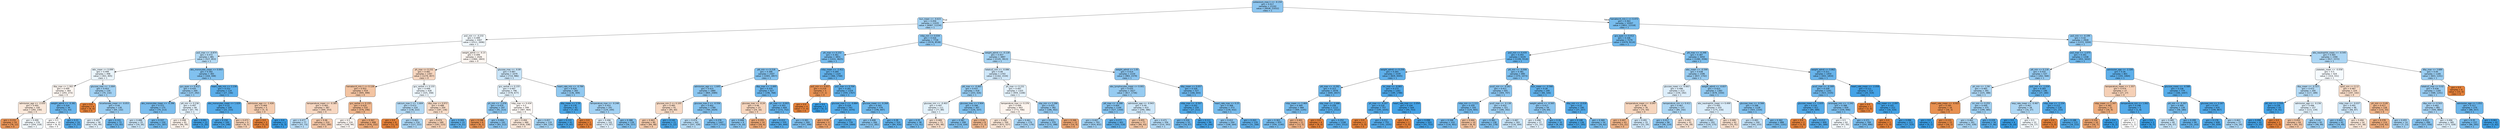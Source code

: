digraph Tree {
node [shape=box, style="filled, rounded", color="black", fontname="helvetica"] ;
edge [fontname="helvetica"] ;
0 [label="potassium_max.1 <= -0.154\ngini = 0.417\nsamples = 21242\nvalue = [9938, 23552]\nclass = 1", fillcolor="#8dc6f0"] ;
1 [label="bun_mean <= -0.615\ngini = 0.456\nsamples = 11035\nvalue = [6087, 11234]\nclass = 1", fillcolor="#a4d2f3"] ;
0 -> 1 [labeldistance=2.5, labelangle=45, headlabel="True"] ;
2 [label="po2_min <= -0.232\ngini = 0.499\nsamples = 3307\nvalue = [2511, 2696]\nclass = 1", fillcolor="#f1f8fd"] ;
1 -> 2 ;
3 [label="po2_max <= -0.874\ngini = 0.472\nsamples = 881\nvalue = [527, 853]\nclass = 1", fillcolor="#b3daf5"] ;
2 -> 3 ;
4 [label="wbc_mean <= 0.099\ngini = 0.499\nsamples = 498\nvalue = [363, 405]\nclass = 1", fillcolor="#eaf5fc"] ;
3 -> 4 ;
5 [label="dbp_max <= 1.302\ngini = 0.499\nsamples = 364\nvalue = [293, 273]\nclass = 0", fillcolor="#fdf6f1"] ;
4 -> 5 ;
6 [label="admission_age <= -2.035\ngini = 0.495\nsamples = 330\nvalue = [282, 230]\nclass = 0", fillcolor="#fae8da"] ;
5 -> 6 ;
7 [label="gini = 0.231\nsamples = 54\nvalue = [78, 12]\nclass = 0", fillcolor="#e99457"] ;
6 -> 7 ;
8 [label="gini = 0.499\nsamples = 276\nvalue = [204, 218]\nclass = 1", fillcolor="#f2f9fd"] ;
6 -> 8 ;
9 [label="weight_admit <= -0.381\ngini = 0.324\nsamples = 34\nvalue = [11, 43]\nclass = 1", fillcolor="#6cb6ec"] ;
5 -> 9 ;
10 [label="gini = 0.5\nsamples = 10\nvalue = [6, 6]\nclass = 0", fillcolor="#ffffff"] ;
9 -> 10 ;
11 [label="gini = 0.21\nsamples = 24\nvalue = [5, 37]\nclass = 1", fillcolor="#54aae9"] ;
9 -> 11 ;
12 [label="glucose_max <= -1.004\ngini = 0.453\nsamples = 134\nvalue = [70, 132]\nclass = 1", fillcolor="#a2d1f3"] ;
4 -> 12 ;
13 [label="gini = 0.0\nsamples = 4\nvalue = [6, 0]\nclass = 0", fillcolor="#e58139"] ;
12 -> 13 ;
14 [label="bicarbonate_mean <= -0.053\ngini = 0.44\nsamples = 130\nvalue = [64, 132]\nclass = 1", fillcolor="#99cdf2"] ;
12 -> 14 ;
15 [label="gini = 0.497\nsamples = 58\nvalue = [42, 49]\nclass = 1", fillcolor="#e3f1fb"] ;
14 -> 15 ;
16 [label="gini = 0.331\nsamples = 72\nvalue = [22, 83]\nclass = 1", fillcolor="#6db7ec"] ;
14 -> 16 ;
17 [label="abs_monocytes_mean <= 0.003\ngini = 0.392\nsamples = 383\nvalue = [164, 448]\nclass = 1", fillcolor="#81c1ef"] ;
3 -> 17 ;
18 [label="gcs_eyes <= 0.412\ngini = 0.435\nsamples = 269\nvalue = [137, 292]\nclass = 1", fillcolor="#96cbf1"] ;
17 -> 18 ;
19 [label="abs_monocytes_mean <= -0.396\ngini = 0.372\nsamples = 175\nvalue = [70, 213]\nclass = 1", fillcolor="#7abdee"] ;
18 -> 19 ;
20 [label="gini = 0.488\nsamples = 25\nvalue = [19, 26]\nclass = 1", fillcolor="#cae5f8"] ;
19 -> 20 ;
21 [label="gini = 0.337\nsamples = 150\nvalue = [51, 187]\nclass = 1", fillcolor="#6fb8ec"] ;
19 -> 21 ;
22 [label="ptt_min <= 0.236\ngini = 0.497\nsamples = 94\nvalue = [67, 79]\nclass = 1", fillcolor="#e1f0fb"] ;
18 -> 22 ;
23 [label="gini = 0.498\nsamples = 81\nvalue = [66, 59]\nclass = 0", fillcolor="#fcf2ea"] ;
22 -> 23 ;
24 [label="gini = 0.091\nsamples = 13\nvalue = [1, 20]\nclass = 1", fillcolor="#43a2e6"] ;
22 -> 24 ;
25 [label="heart_rate_min <= 2.236\ngini = 0.252\nsamples = 114\nvalue = [27, 156]\nclass = 1", fillcolor="#5baeea"] ;
17 -> 25 ;
26 [label="abs_monocytes_mean <= 1.029\ngini = 0.22\nsamples = 109\nvalue = [22, 153]\nclass = 1", fillcolor="#55abe9"] ;
25 -> 26 ;
27 [label="gini = 0.158\nsamples = 100\nvalue = [14, 148]\nclass = 1", fillcolor="#4ca6e7"] ;
26 -> 27 ;
28 [label="gini = 0.473\nsamples = 9\nvalue = [8, 5]\nclass = 0", fillcolor="#f5d0b5"] ;
26 -> 28 ;
29 [label="admission_age <= -1.426\ngini = 0.469\nsamples = 5\nvalue = [5, 3]\nclass = 0", fillcolor="#f5cdb0"] ;
25 -> 29 ;
30 [label="gini = 0.0\nsamples = 3\nvalue = [5, 0]\nclass = 0", fillcolor="#e58139"] ;
29 -> 30 ;
31 [label="gini = 0.0\nsamples = 2\nvalue = [0, 3]\nclass = 1", fillcolor="#399de5"] ;
29 -> 31 ;
32 [label="weight_admit <= -0.15\ngini = 0.499\nsamples = 2426\nvalue = [1984, 1843]\nclass = 0", fillcolor="#fdf6f1"] ;
2 -> 32 ;
33 [label="ph_max <= 0.152\ngini = 0.481\nsamples = 1347\nvalue = [1270, 857]\nclass = 0", fillcolor="#f7d6bf"] ;
32 -> 33 ;
34 [label="hematocrit_min.1 <= 0.128\ngini = 0.452\nsamples = 919\nvalue = [945, 499]\nclass = 0", fillcolor="#f3c4a2"] ;
33 -> 34 ;
35 [label="temperature_mean <= -0.385\ngini = 0.483\nsamples = 387\nvalue = [369, 253]\nclass = 0", fillcolor="#f7d7c1"] ;
34 -> 35 ;
36 [label="gini = 0.477\nsamples = 77\nvalue = [47, 73]\nclass = 1", fillcolor="#b8dcf6"] ;
35 -> 36 ;
37 [label="gini = 0.46\nsamples = 310\nvalue = [322, 180]\nclass = 0", fillcolor="#f4c7a8"] ;
35 -> 37 ;
38 [label="gcs_verbal <= 0.155\ngini = 0.419\nsamples = 532\nvalue = [576, 246]\nclass = 0", fillcolor="#f0b78e"] ;
34 -> 38 ;
39 [label="gini = 0.5\nsamples = 124\nvalue = [100, 94]\nclass = 0", fillcolor="#fdf7f3"] ;
38 -> 39 ;
40 [label="gini = 0.367\nsamples = 408\nvalue = [476, 152]\nclass = 0", fillcolor="#eda978"] ;
38 -> 40 ;
41 [label="gcs_verbal <= 0.155\ngini = 0.499\nsamples = 428\nvalue = [325, 358]\nclass = 1", fillcolor="#edf6fd"] ;
33 -> 41 ;
42 [label="calcium_max.1 <= -1.604\ngini = 0.473\nsamples = 224\nvalue = [138, 222]\nclass = 1", fillcolor="#b4daf5"] ;
41 -> 42 ;
43 [label="gini = 0.0\nsamples = 8\nvalue = [11, 0]\nclass = 0", fillcolor="#e58139"] ;
42 -> 43 ;
44 [label="gini = 0.463\nsamples = 216\nvalue = [127, 222]\nclass = 1", fillcolor="#aad5f4"] ;
42 -> 44 ;
45 [label="dbp_max <= 0.972\ngini = 0.488\nsamples = 204\nvalue = [187, 136]\nclass = 0", fillcolor="#f8ddc9"] ;
41 -> 45 ;
46 [label="gini = 0.474\nsamples = 189\nvalue = [183, 115]\nclass = 0", fillcolor="#f5d0b5"] ;
45 -> 46 ;
47 [label="gini = 0.269\nsamples = 15\nvalue = [4, 21]\nclass = 1", fillcolor="#5fb0ea"] ;
45 -> 47 ;
48 [label="glucose_max <= -0.09\ngini = 0.487\nsamples = 1079\nvalue = [714, 986]\nclass = 1", fillcolor="#c8e4f8"] ;
32 -> 48 ;
49 [label="gcs_verbal <= 0.155\ngini = 0.497\nsamples = 796\nvalue = [578, 677]\nclass = 1", fillcolor="#e2f1fb"] ;
48 -> 49 ;
50 [label="ph_min <= -1.076\ngini = 0.419\nsamples = 197\nvalue = [91, 213]\nclass = 1", fillcolor="#8ec7f0"] ;
49 -> 50 ;
51 [label="gini = 0.198\nsamples = 6\nvalue = [8, 1]\nclass = 0", fillcolor="#e89152"] ;
50 -> 51 ;
52 [label="gini = 0.404\nsamples = 191\nvalue = [83, 212]\nclass = 1", fillcolor="#87c3ef"] ;
50 -> 52 ;
53 [label="mbp_max <= 0.434\ngini = 0.5\nsamples = 599\nvalue = [487, 464]\nclass = 0", fillcolor="#fef9f6"] ;
49 -> 53 ;
54 [label="gini = 0.494\nsamples = 480\nvalue = [418, 338]\nclass = 0", fillcolor="#fae7d9"] ;
53 -> 54 ;
55 [label="gini = 0.457\nsamples = 119\nvalue = [69, 126]\nclass = 1", fillcolor="#a5d3f3"] ;
53 -> 55 ;
56 [label="heart_rate_min <= -0.784\ngini = 0.424\nsamples = 283\nvalue = [136, 309]\nclass = 1", fillcolor="#90c8f0"] ;
48 -> 56 ;
57 [label="dbp_mean <= 2.59\ngini = 0.176\nsamples = 42\nvalue = [7, 65]\nclass = 1", fillcolor="#4ea8e8"] ;
56 -> 57 ;
58 [label="gini = 0.133\nsamples = 41\nvalue = [5, 65]\nclass = 1", fillcolor="#48a5e7"] ;
57 -> 58 ;
59 [label="gini = 0.0\nsamples = 1\nvalue = [2, 0]\nclass = 0", fillcolor="#e58139"] ;
57 -> 59 ;
60 [label="temperature_max <= -0.248\ngini = 0.452\nsamples = 241\nvalue = [129, 244]\nclass = 1", fillcolor="#a2d1f3"] ;
56 -> 60 ;
61 [label="gini = 0.496\nsamples = 102\nvalue = [73, 87]\nclass = 1", fillcolor="#dfeffb"] ;
60 -> 61 ;
62 [label="gini = 0.388\nsamples = 139\nvalue = [56, 157]\nclass = 1", fillcolor="#80c0ee"] ;
60 -> 62 ;
63 [label="mbp_min <= 0.034\ngini = 0.416\nsamples = 7728\nvalue = [3576, 8538]\nclass = 1", fillcolor="#8cc6f0"] ;
1 -> 63 ;
64 [label="ph_max <= 0.152\ngini = 0.361\nsamples = 3831\nvalue = [1431, 4625]\nclass = 1", fillcolor="#76bbed"] ;
63 -> 64 ;
65 [label="ptt_min <= 0.218\ngini = 0.396\nsamples = 2507\nvalue = [1065, 2857]\nclass = 1", fillcolor="#83c2ef"] ;
64 -> 65 ;
66 [label="admission_age <= -1.645\ngini = 0.415\nsamples = 1880\nvalue = [869, 2089]\nclass = 1", fillcolor="#8bc6f0"] ;
65 -> 66 ;
67 [label="glucose_min.2 <= 0.105\ngini = 0.485\nsamples = 91\nvalue = [85, 60]\nclass = 0", fillcolor="#f7dac5"] ;
66 -> 67 ;
68 [label="gini = 0.463\nsamples = 80\nvalue = [84, 48]\nclass = 0", fillcolor="#f4c9aa"] ;
67 -> 68 ;
69 [label="gini = 0.142\nsamples = 11\nvalue = [1, 12]\nclass = 1", fillcolor="#49a5e7"] ;
67 -> 69 ;
70 [label="glucose_max.2 <= -0.556\ngini = 0.402\nsamples = 1789\nvalue = [784, 2029]\nclass = 1", fillcolor="#86c3ef"] ;
66 -> 70 ;
71 [label="gini = 0.474\nsamples = 342\nvalue = [207, 328]\nclass = 1", fillcolor="#b6dbf5"] ;
70 -> 71 ;
72 [label="gini = 0.378\nsamples = 1447\nvalue = [577, 1701]\nclass = 1", fillcolor="#7cbeee"] ;
70 -> 72 ;
73 [label="dbp_max <= -1.695\ngini = 0.324\nsamples = 627\nvalue = [196, 768]\nclass = 1", fillcolor="#6cb6ec"] ;
65 -> 73 ;
74 [label="glucose_max <= -0.24\ngini = 0.48\nsamples = 23\nvalue = [24, 16]\nclass = 0", fillcolor="#f6d5bd"] ;
73 -> 74 ;
75 [label="gini = 0.408\nsamples = 9\nvalue = [4, 10]\nclass = 1", fillcolor="#88c4ef"] ;
74 -> 75 ;
76 [label="gini = 0.355\nsamples = 14\nvalue = [20, 6]\nclass = 0", fillcolor="#eda774"] ;
74 -> 76 ;
77 [label="ph_max <= -0.003\ngini = 0.303\nsamples = 604\nvalue = [172, 752]\nclass = 1", fillcolor="#66b3eb"] ;
73 -> 77 ;
78 [label="gini = 0.223\nsamples = 335\nvalue = [65, 444]\nclass = 1", fillcolor="#56abe9"] ;
77 -> 78 ;
79 [label="gini = 0.383\nsamples = 269\nvalue = [107, 308]\nclass = 1", fillcolor="#7ebfee"] ;
77 -> 79 ;
80 [label="mbp_mean <= -2.411\ngini = 0.284\nsamples = 1324\nvalue = [366, 1768]\nclass = 1", fillcolor="#62b1ea"] ;
64 -> 80 ;
81 [label="po2_min <= 4.057\ngini = 0.219\nsamples = 5\nvalue = [7, 1]\nclass = 0", fillcolor="#e99355"] ;
80 -> 81 ;
82 [label="gini = 0.0\nsamples = 4\nvalue = [7, 0]\nclass = 0", fillcolor="#e58139"] ;
81 -> 82 ;
83 [label="gini = 0.0\nsamples = 1\nvalue = [0, 1]\nclass = 1", fillcolor="#399de5"] ;
81 -> 83 ;
84 [label="po2_max <= 0.704\ngini = 0.281\nsamples = 1319\nvalue = [359, 1767]\nclass = 1", fillcolor="#61b1ea"] ;
80 -> 84 ;
85 [label="glucose_max.2 <= -0.884\ngini = 0.229\nsamples = 743\nvalue = [163, 1070]\nclass = 1", fillcolor="#57ace9"] ;
84 -> 85 ;
86 [label="gini = 0.32\nsamples = 4\nvalue = [4, 1]\nclass = 0", fillcolor="#eca06a"] ;
85 -> 86 ;
87 [label="gini = 0.225\nsamples = 739\nvalue = [159, 1069]\nclass = 1", fillcolor="#56ace9"] ;
85 -> 87 ;
88 [label="glucose_mean <= -0.268\ngini = 0.343\nsamples = 576\nvalue = [196, 697]\nclass = 1", fillcolor="#71b9ec"] ;
84 -> 88 ;
89 [label="gini = 0.408\nsamples = 266\nvalue = [112, 281]\nclass = 1", fillcolor="#88c4ef"] ;
88 -> 89 ;
90 [label="gini = 0.28\nsamples = 310\nvalue = [84, 416]\nclass = 1", fillcolor="#61b1ea"] ;
88 -> 90 ;
91 [label="weight_admit <= -0.128\ngini = 0.457\nsamples = 3897\nvalue = [2145, 3913]\nclass = 1", fillcolor="#a6d3f3"] ;
63 -> 91 ;
92 [label="totalco2_min <= -0.086\ngini = 0.49\nsamples = 1743\nvalue = [1162, 1534]\nclass = 1", fillcolor="#cfe7f9"] ;
91 -> 92 ;
93 [label="ptt_max <= -0.465\ngini = 0.437\nsamples = 418\nvalue = [203, 426]\nclass = 1", fillcolor="#97ccf1"] ;
92 -> 93 ;
94 [label="glucose_min <= -0.403\ngini = 0.497\nsamples = 111\nvalue = [77, 89]\nclass = 1", fillcolor="#e4f2fb"] ;
93 -> 94 ;
95 [label="gini = 0.35\nsamples = 38\nvalue = [12, 41]\nclass = 1", fillcolor="#73baed"] ;
94 -> 95 ;
96 [label="gini = 0.489\nsamples = 73\nvalue = [65, 48]\nclass = 0", fillcolor="#f8decb"] ;
94 -> 96 ;
97 [label="glucose_max <= 2.904\ngini = 0.396\nsamples = 307\nvalue = [126, 337]\nclass = 1", fillcolor="#83c2ef"] ;
93 -> 97 ;
98 [label="gini = 0.387\nsamples = 299\nvalue = [119, 334]\nclass = 1", fillcolor="#80c0ee"] ;
97 -> 98 ;
99 [label="gini = 0.42\nsamples = 8\nvalue = [7, 3]\nclass = 0", fillcolor="#f0b78e"] ;
97 -> 99 ;
100 [label="ph_max <= 0.152\ngini = 0.497\nsamples = 1325\nvalue = [959, 1108]\nclass = 1", fillcolor="#e4f2fc"] ;
92 -> 100 ;
101 [label="temperature_max <= 0.376\ngini = 0.499\nsamples = 943\nvalue = [773, 706]\nclass = 0", fillcolor="#fdf4ee"] ;
100 -> 101 ;
102 [label="gini = 0.493\nsamples = 769\nvalue = [672, 527]\nclass = 0", fillcolor="#f9e4d4"] ;
101 -> 102 ;
103 [label="gini = 0.461\nsamples = 174\nvalue = [101, 179]\nclass = 1", fillcolor="#a9d4f4"] ;
101 -> 103 ;
104 [label="sbp_min <= 2.286\ngini = 0.433\nsamples = 382\nvalue = [186, 402]\nclass = 1", fillcolor="#95caf1"] ;
100 -> 104 ;
105 [label="gini = 0.421\nsamples = 370\nvalue = [172, 398]\nclass = 1", fillcolor="#8fc7f0"] ;
104 -> 105 ;
106 [label="gini = 0.346\nsamples = 12\nvalue = [14, 4]\nclass = 0", fillcolor="#eca572"] ;
104 -> 106 ;
107 [label="weight_admit <= 1.05\ngini = 0.414\nsamples = 2154\nvalue = [983, 2379]\nclass = 1", fillcolor="#8bc5f0"] ;
91 -> 107 ;
108 [label="abs_lymphocytes_mean <= 0.001\ngini = 0.435\nsamples = 1627\nvalue = [817, 1736]\nclass = 1", fillcolor="#96cbf1"] ;
107 -> 108 ;
109 [label="ptt_max <= -0.288\ngini = 0.404\nsamples = 1194\nvalue = [527, 1350]\nclass = 1", fillcolor="#86c3ef"] ;
108 -> 109 ;
110 [label="gini = 0.447\nsamples = 793\nvalue = [424, 832]\nclass = 1", fillcolor="#9ecff2"] ;
109 -> 110 ;
111 [label="gini = 0.277\nsamples = 401\nvalue = [103, 518]\nclass = 1", fillcolor="#60b0ea"] ;
109 -> 111 ;
112 [label="admission_age <= -0.943\ngini = 0.49\nsamples = 433\nvalue = [290, 386]\nclass = 1", fillcolor="#cee7f9"] ;
108 -> 112 ;
113 [label="gini = 0.455\nsamples = 77\nvalue = [80, 43]\nclass = 0", fillcolor="#f3c5a3"] ;
112 -> 113 ;
114 [label="gini = 0.471\nsamples = 356\nvalue = [210, 343]\nclass = 1", fillcolor="#b2d9f5"] ;
112 -> 114 ;
115 [label="dbp_mean <= 0.057\ngini = 0.326\nsamples = 527\nvalue = [166, 643]\nclass = 1", fillcolor="#6cb6ec"] ;
107 -> 115 ;
116 [label="mbp_max <= -0.507\ngini = 0.201\nsamples = 154\nvalue = [27, 211]\nclass = 1", fillcolor="#52aae8"] ;
115 -> 116 ;
117 [label="gini = 0.334\nsamples = 55\nvalue = [18, 67]\nclass = 1", fillcolor="#6eb7ec"] ;
116 -> 117 ;
118 [label="gini = 0.111\nsamples = 99\nvalue = [9, 144]\nclass = 1", fillcolor="#45a3e7"] ;
116 -> 118 ;
119 [label="heart_rate_max <= 0.25\ngini = 0.368\nsamples = 373\nvalue = [139, 432]\nclass = 1", fillcolor="#79bded"] ;
115 -> 119 ;
120 [label="gini = 0.412\nsamples = 244\nvalue = [108, 264]\nclass = 1", fillcolor="#8ac5f0"] ;
119 -> 120 ;
121 [label="gini = 0.263\nsamples = 129\nvalue = [31, 168]\nclass = 1", fillcolor="#5eafea"] ;
119 -> 121 ;
122 [label="hematocrit_min.1 <= 0.472\ngini = 0.363\nsamples = 10207\nvalue = [3851, 12318]\nclass = 1", fillcolor="#77bced"] ;
0 -> 122 [labeldistance=2.5, labelangle=-45, headlabel="False"] ;
123 [label="gcs_eyes <= 0.412\ngini = 0.336\nsamples = 7279\nvalue = [2479, 9114]\nclass = 1", fillcolor="#6fb8ec"] ;
122 -> 123 ;
124 [label="po2_min <= 0.435\ngini = 0.293\nsamples = 4229\nvalue = [1199, 5518]\nclass = 1", fillcolor="#64b2eb"] ;
123 -> 124 ;
125 [label="weight_admit <= 0.256\ngini = 0.265\nsamples = 3339\nvalue = [829, 4445]\nclass = 1", fillcolor="#5eafea"] ;
124 -> 125 ;
126 [label="ptt_max <= -0.292\ngini = 0.313\nsamples = 2078\nvalue = [640, 2657]\nclass = 1", fillcolor="#69b5eb"] ;
125 -> 126 ;
127 [label="mbp_mean <= 2.469\ngini = 0.369\nsamples = 966\nvalue = [369, 1145]\nclass = 1", fillcolor="#79bded"] ;
126 -> 127 ;
128 [label="gini = 0.363\nsamples = 955\nvalue = [356, 1140]\nclass = 1", fillcolor="#77bced"] ;
127 -> 128 ;
129 [label="gini = 0.401\nsamples = 11\nvalue = [13, 5]\nclass = 0", fillcolor="#efb185"] ;
127 -> 129 ;
130 [label="sbp_max <= -2.686\ngini = 0.258\nsamples = 1112\nvalue = [271, 1512]\nclass = 1", fillcolor="#5cafea"] ;
126 -> 130 ;
131 [label="gini = 0.0\nsamples = 4\nvalue = [8, 0]\nclass = 0", fillcolor="#e58139"] ;
130 -> 131 ;
132 [label="gini = 0.252\nsamples = 1108\nvalue = [263, 1512]\nclass = 1", fillcolor="#5baeea"] ;
130 -> 132 ;
133 [label="inr_max <= -0.083\ngini = 0.173\nsamples = 1261\nvalue = [189, 1788]\nclass = 1", fillcolor="#4ea7e8"] ;
125 -> 133 ;
134 [label="ph_max <= -4.207\ngini = 0.216\nsamples = 757\nvalue = [145, 1035]\nclass = 1", fillcolor="#55abe9"] ;
133 -> 134 ;
135 [label="gini = 0.0\nsamples = 2\nvalue = [3, 0]\nclass = 0", fillcolor="#e58139"] ;
134 -> 135 ;
136 [label="gini = 0.212\nsamples = 755\nvalue = [142, 1035]\nclass = 1", fillcolor="#54aae9"] ;
134 -> 136 ;
137 [label="heart_rate_max <= -2.054\ngini = 0.104\nsamples = 504\nvalue = [44, 753]\nclass = 1", fillcolor="#45a3e7"] ;
133 -> 137 ;
138 [label="gini = 0.0\nsamples = 1\nvalue = [3, 0]\nclass = 0", fillcolor="#e58139"] ;
137 -> 138 ;
139 [label="gini = 0.098\nsamples = 503\nvalue = [41, 753]\nclass = 1", fillcolor="#44a2e6"] ;
137 -> 139 ;
140 [label="ptt_min <= -0.008\ngini = 0.381\nsamples = 890\nvalue = [370, 1073]\nclass = 1", fillcolor="#7dbfee"] ;
124 -> 140 ;
141 [label="pco2_min <= -0.261\ngini = 0.411\nsamples = 641\nvalue = [304, 747]\nclass = 1", fillcolor="#8ac5f0"] ;
140 -> 141 ;
142 [label="mbp_min <= 1.111\ngini = 0.359\nsamples = 320\nvalue = [124, 405]\nclass = 1", fillcolor="#76bbed"] ;
141 -> 142 ;
143 [label="gini = 0.348\nsamples = 310\nvalue = [116, 401]\nclass = 1", fillcolor="#72b9ed"] ;
142 -> 143 ;
144 [label="gini = 0.444\nsamples = 10\nvalue = [8, 4]\nclass = 0", fillcolor="#f2c09c"] ;
142 -> 144 ;
145 [label="pco2_max <= -0.138\ngini = 0.452\nsamples = 321\nvalue = [180, 342]\nclass = 1", fillcolor="#a1d1f3"] ;
141 -> 145 ;
146 [label="gini = 0.383\nsamples = 138\nvalue = [62, 178]\nclass = 1", fillcolor="#7ebfee"] ;
145 -> 146 ;
147 [label="gini = 0.487\nsamples = 183\nvalue = [118, 164]\nclass = 1", fillcolor="#c7e4f8"] ;
145 -> 147 ;
148 [label="bun_mean <= -0.566\ngini = 0.28\nsamples = 249\nvalue = [66, 326]\nclass = 1", fillcolor="#61b1ea"] ;
140 -> 148 ;
149 [label="weight_admit <= -0.565\ngini = 0.417\nsamples = 59\nvalue = [29, 69]\nclass = 1", fillcolor="#8cc6f0"] ;
148 -> 149 ;
150 [label="gini = 0.496\nsamples = 27\nvalue = [21, 25]\nclass = 1", fillcolor="#dfeffb"] ;
149 -> 150 ;
151 [label="gini = 0.26\nsamples = 32\nvalue = [8, 44]\nclass = 1", fillcolor="#5dafea"] ;
149 -> 151 ;
152 [label="dbp_min <= -0.018\ngini = 0.22\nsamples = 190\nvalue = [37, 257]\nclass = 1", fillcolor="#56abe9"] ;
148 -> 152 ;
153 [label="gini = 0.148\nsamples = 136\nvalue = [17, 195]\nclass = 1", fillcolor="#4aa6e7"] ;
152 -> 153 ;
154 [label="gini = 0.369\nsamples = 54\nvalue = [20, 62]\nclass = 1", fillcolor="#79bded"] ;
152 -> 154 ;
155 [label="ptt_max <= -0.348\ngini = 0.387\nsamples = 3050\nvalue = [1280, 3596]\nclass = 1", fillcolor="#7fc0ee"] ;
123 -> 155 ;
156 [label="wbc_mean <= -0.599\ngini = 0.438\nsamples = 1596\nvalue = [837, 1742]\nclass = 1", fillcolor="#98ccf1"] ;
155 -> 156 ;
157 [label="glucose_mean <= -0.663\ngini = 0.496\nsamples = 213\nvalue = [159, 192]\nclass = 1", fillcolor="#ddeefb"] ;
156 -> 157 ;
158 [label="temperature_mean <= -0.047\ngini = 0.48\nsamples = 76\nvalue = [75, 50]\nclass = 0", fillcolor="#f6d5bd"] ;
157 -> 158 ;
159 [label="gini = 0.407\nsamples = 43\nvalue = [53, 21]\nclass = 0", fillcolor="#efb387"] ;
158 -> 159 ;
160 [label="gini = 0.491\nsamples = 33\nvalue = [22, 29]\nclass = 1", fillcolor="#cfe7f9"] ;
158 -> 160 ;
161 [label="temperature_min <= 0.411\ngini = 0.467\nsamples = 137\nvalue = [84, 142]\nclass = 1", fillcolor="#aed7f4"] ;
157 -> 161 ;
162 [label="gini = 0.417\nsamples = 96\nvalue = [48, 114]\nclass = 1", fillcolor="#8cc6f0"] ;
161 -> 162 ;
163 [label="gini = 0.492\nsamples = 41\nvalue = [36, 28]\nclass = 0", fillcolor="#f9e3d3"] ;
161 -> 163 ;
164 [label="weight_admit <= -0.837\ngini = 0.423\nsamples = 1383\nvalue = [678, 1550]\nclass = 1", fillcolor="#90c8f0"] ;
156 -> 164 ;
165 [label="abs_neutrophils_mean <= 0.499\ngini = 0.495\nsamples = 255\nvalue = [175, 216]\nclass = 1", fillcolor="#d9ecfa"] ;
164 -> 165 ;
166 [label="gini = 0.483\nsamples = 193\nvalue = [120, 175]\nclass = 1", fillcolor="#c1e0f7"] ;
165 -> 166 ;
167 [label="gini = 0.489\nsamples = 62\nvalue = [55, 41]\nclass = 0", fillcolor="#f8dfcd"] ;
165 -> 167 ;
168 [label="glucose_max <= -0.566\ngini = 0.398\nsamples = 1128\nvalue = [503, 1334]\nclass = 1", fillcolor="#84c2ef"] ;
164 -> 168 ;
169 [label="gini = 0.483\nsamples = 240\nvalue = [160, 233]\nclass = 1", fillcolor="#c1e0f7"] ;
168 -> 169 ;
170 [label="gini = 0.362\nsamples = 888\nvalue = [343, 1101]\nclass = 1", fillcolor="#77bced"] ;
168 -> 170 ;
171 [label="weight_admit <= 0.862\ngini = 0.311\nsamples = 1454\nvalue = [443, 1854]\nclass = 1", fillcolor="#68b4eb"] ;
155 -> 171 ;
172 [label="pco2_max <= -0.309\ngini = 0.339\nsamples = 1241\nvalue = [423, 1535]\nclass = 1", fillcolor="#70b8ec"] ;
171 -> 172 ;
173 [label="glucose_mean <= -1.635\ngini = 0.218\nsamples = 411\nvalue = [84, 589]\nclass = 1", fillcolor="#55abe9"] ;
172 -> 173 ;
174 [label="gini = 0.0\nsamples = 2\nvalue = [3, 0]\nclass = 0", fillcolor="#e58139"] ;
173 -> 174 ;
175 [label="gini = 0.213\nsamples = 409\nvalue = [81, 589]\nclass = 1", fillcolor="#54aae9"] ;
173 -> 175 ;
176 [label="aniongap_min <= -1.242\ngini = 0.388\nsamples = 830\nvalue = [339, 946]\nclass = 1", fillcolor="#80c0ee"] ;
172 -> 176 ;
177 [label="gini = 0.5\nsamples = 62\nvalue = [47, 50]\nclass = 1", fillcolor="#f3f9fd"] ;
176 -> 177 ;
178 [label="gini = 0.371\nsamples = 768\nvalue = [292, 896]\nclass = 1", fillcolor="#7abded"] ;
176 -> 178 ;
179 [label="heart_rate_mean <= -2.058\ngini = 0.111\nsamples = 213\nvalue = [20, 319]\nclass = 1", fillcolor="#45a3e7"] ;
171 -> 179 ;
180 [label="gini = 0.0\nsamples = 1\nvalue = [2, 0]\nclass = 0", fillcolor="#e58139"] ;
179 -> 180 ;
181 [label="sbp_mean <= -2.097\ngini = 0.101\nsamples = 212\nvalue = [18, 319]\nclass = 1", fillcolor="#44a3e6"] ;
179 -> 181 ;
182 [label="gini = 0.0\nsamples = 1\nvalue = [1, 0]\nclass = 0", fillcolor="#e58139"] ;
181 -> 182 ;
183 [label="gini = 0.096\nsamples = 211\nvalue = [17, 319]\nclass = 1", fillcolor="#44a2e6"] ;
181 -> 183 ;
184 [label="po2_min <= -0.199\ngini = 0.42\nsamples = 2928\nvalue = [1372, 3204]\nclass = 1", fillcolor="#8ec7f0"] ;
122 -> 184 ;
185 [label="po2_max <= -1.075\ngini = 0.341\nsamples = 1338\nvalue = [455, 1632]\nclass = 1", fillcolor="#70b8ec"] ;
184 -> 185 ;
186 [label="ptt_min <= 0.118\ngini = 0.432\nsamples = 537\nvalue = [262, 568]\nclass = 1", fillcolor="#94caf1"] ;
185 -> 186 ;
187 [label="ph_min <= -1.94\ngini = 0.465\nsamples = 391\nvalue = [225, 388]\nclass = 1", fillcolor="#acd6f4"] ;
186 -> 187 ;
188 [label="heart_rate_mean <= -0.922\ngini = 0.185\nsamples = 16\nvalue = [26, 3]\nclass = 0", fillcolor="#e89050"] ;
187 -> 188 ;
189 [label="gini = 0.0\nsamples = 1\nvalue = [0, 1]\nclass = 1", fillcolor="#399de5"] ;
188 -> 189 ;
190 [label="gini = 0.133\nsamples = 15\nvalue = [26, 2]\nclass = 0", fillcolor="#e78b48"] ;
188 -> 190 ;
191 [label="inr_min <= 0.255\ngini = 0.449\nsamples = 375\nvalue = [199, 385]\nclass = 1", fillcolor="#9fd0f2"] ;
187 -> 191 ;
192 [label="gini = 0.462\nsamples = 341\nvalue = [192, 339]\nclass = 1", fillcolor="#a9d5f4"] ;
191 -> 192 ;
193 [label="gini = 0.229\nsamples = 34\nvalue = [7, 46]\nclass = 1", fillcolor="#57ace9"] ;
191 -> 193 ;
194 [label="po2_min <= -1.034\ngini = 0.283\nsamples = 146\nvalue = [37, 180]\nclass = 1", fillcolor="#62b1ea"] ;
186 -> 194 ;
195 [label="resp_rate_mean <= -0.467\ngini = 0.467\nsamples = 28\nvalue = [16, 27]\nclass = 1", fillcolor="#aed7f4"] ;
194 -> 195 ;
196 [label="gini = 0.0\nsamples = 6\nvalue = [0, 10]\nclass = 1", fillcolor="#399de5"] ;
195 -> 196 ;
197 [label="gini = 0.5\nsamples = 22\nvalue = [16, 17]\nclass = 1", fillcolor="#f3f9fd"] ;
195 -> 197 ;
198 [label="mbp_max <= -1.154\ngini = 0.212\nsamples = 118\nvalue = [21, 153]\nclass = 1", fillcolor="#54aae9"] ;
194 -> 198 ;
199 [label="gini = 0.0\nsamples = 3\nvalue = [3, 0]\nclass = 0", fillcolor="#e58139"] ;
198 -> 199 ;
200 [label="gini = 0.188\nsamples = 115\nvalue = [18, 153]\nclass = 1", fillcolor="#50a9e8"] ;
198 -> 200 ;
201 [label="admission_age <= -2.326\ngini = 0.26\nsamples = 801\nvalue = [193, 1064]\nclass = 1", fillcolor="#5dafea"] ;
185 -> 201 ;
202 [label="temperature_mean <= 1.357\ngini = 0.474\nsamples = 27\nvalue = [27, 17]\nclass = 0", fillcolor="#f5d0b6"] ;
201 -> 202 ;
203 [label="mbp_mean <= 1.347\ngini = 0.382\nsamples = 22\nvalue = [26, 9]\nclass = 0", fillcolor="#eead7e"] ;
202 -> 203 ;
204 [label="gini = 0.334\nsamples = 20\nvalue = [26, 7]\nclass = 0", fillcolor="#eca36e"] ;
203 -> 204 ;
205 [label="gini = 0.0\nsamples = 2\nvalue = [0, 2]\nclass = 1", fillcolor="#399de5"] ;
203 -> 205 ;
206 [label="temperature_min <= 1.062\ngini = 0.198\nsamples = 5\nvalue = [1, 8]\nclass = 1", fillcolor="#52a9e8"] ;
202 -> 206 ;
207 [label="gini = 0.5\nsamples = 2\nvalue = [1, 1]\nclass = 0", fillcolor="#ffffff"] ;
206 -> 207 ;
208 [label="gini = 0.0\nsamples = 3\nvalue = [0, 7]\nclass = 1", fillcolor="#399de5"] ;
206 -> 208 ;
209 [label="glucose_mean <= -0.588\ngini = 0.236\nsamples = 774\nvalue = [166, 1047]\nclass = 1", fillcolor="#58ade9"] ;
201 -> 209 ;
210 [label="ptt_min <= -0.307\ngini = 0.369\nsamples = 139\nvalue = [58, 180]\nclass = 1", fillcolor="#79bded"] ;
209 -> 210 ;
211 [label="gini = 0.485\nsamples = 40\nvalue = [26, 37]\nclass = 1", fillcolor="#c4e2f7"] ;
210 -> 211 ;
212 [label="gini = 0.299\nsamples = 99\nvalue = [32, 143]\nclass = 1", fillcolor="#65b3eb"] ;
210 -> 212 ;
213 [label="glucose_min <= 3.167\ngini = 0.197\nsamples = 635\nvalue = [108, 867]\nclass = 1", fillcolor="#52a9e8"] ;
209 -> 213 ;
214 [label="gini = 0.178\nsamples = 608\nvalue = [92, 839]\nclass = 1", fillcolor="#4fa8e8"] ;
213 -> 214 ;
215 [label="gini = 0.463\nsamples = 27\nvalue = [16, 28]\nclass = 1", fillcolor="#aad5f4"] ;
213 -> 215 ;
216 [label="abs_neutrophils_mean <= -0.545\ngini = 0.465\nsamples = 1590\nvalue = [917, 1572]\nclass = 1", fillcolor="#acd6f4"] ;
184 -> 216 ;
217 [label="platelets_mean <= -0.058\ngini = 0.5\nsamples = 424\nvalue = [314, 331]\nclass = 1", fillcolor="#f5fafe"] ;
216 -> 217 ;
218 [label="dbp_mean <= -0.323\ngini = 0.472\nsamples = 200\nvalue = [117, 189]\nclass = 1", fillcolor="#b4daf5"] ;
217 -> 218 ;
219 [label="ptt_min <= 2.559\ngini = 0.126\nsamples = 43\nvalue = [4, 55]\nclass = 1", fillcolor="#47a4e7"] ;
218 -> 219 ;
220 [label="gini = 0.098\nsamples = 42\nvalue = [3, 55]\nclass = 1", fillcolor="#44a2e6"] ;
219 -> 220 ;
221 [label="gini = 0.0\nsamples = 1\nvalue = [1, 0]\nclass = 0", fillcolor="#e58139"] ;
219 -> 221 ;
222 [label="admission_age <= -0.236\ngini = 0.496\nsamples = 157\nvalue = [113, 134]\nclass = 1", fillcolor="#e0f0fb"] ;
218 -> 222 ;
223 [label="gini = 0.455\nsamples = 64\nvalue = [65, 35]\nclass = 0", fillcolor="#f3c5a4"] ;
222 -> 223 ;
224 [label="gini = 0.44\nsamples = 93\nvalue = [48, 99]\nclass = 1", fillcolor="#99cdf2"] ;
222 -> 224 ;
225 [label="spo2_min <= 0.12\ngini = 0.487\nsamples = 224\nvalue = [197, 142]\nclass = 0", fillcolor="#f8dcc8"] ;
217 -> 225 ;
226 [label="mbp_max <= -0.037\ngini = 0.491\nsamples = 96\nvalue = [66, 87]\nclass = 1", fillcolor="#cfe7f9"] ;
225 -> 226 ;
227 [label="gini = 0.403\nsamples = 42\nvalue = [19, 49]\nclass = 1", fillcolor="#86c3ef"] ;
226 -> 227 ;
228 [label="gini = 0.494\nsamples = 54\nvalue = [47, 38]\nclass = 0", fillcolor="#fae7d9"] ;
226 -> 228 ;
229 [label="ph_min <= 0.49\ngini = 0.417\nsamples = 128\nvalue = [131, 55]\nclass = 0", fillcolor="#f0b68c"] ;
225 -> 229 ;
230 [label="gini = 0.378\nsamples = 114\nvalue = [124, 42]\nclass = 0", fillcolor="#eeac7c"] ;
229 -> 230 ;
231 [label="gini = 0.455\nsamples = 14\nvalue = [7, 13]\nclass = 1", fillcolor="#a4d2f3"] ;
229 -> 231 ;
232 [label="dbp_max <= 3.689\ngini = 0.44\nsamples = 1166\nvalue = [603, 1241]\nclass = 1", fillcolor="#99cdf2"] ;
216 -> 232 ;
233 [label="totalco2_max <= 0.02\ngini = 0.436\nsamples = 1160\nvalue = [588, 1241]\nclass = 1", fillcolor="#97cbf1"] ;
232 -> 233 ;
234 [label="dbp_min <= 0.503\ngini = 0.462\nsamples = 881\nvalue = [500, 884]\nclass = 1", fillcolor="#a9d4f4"] ;
233 -> 234 ;
235 [label="gini = 0.412\nsamples = 496\nvalue = [227, 556]\nclass = 1", fillcolor="#8ac5f0"] ;
234 -> 235 ;
236 [label="gini = 0.496\nsamples = 385\nvalue = [273, 328]\nclass = 1", fillcolor="#deeffb"] ;
234 -> 236 ;
237 [label="admission_age <= 1.052\ngini = 0.317\nsamples = 279\nvalue = [88, 357]\nclass = 1", fillcolor="#6ab5eb"] ;
233 -> 237 ;
238 [label="gini = 0.35\nsamples = 237\nvalue = [86, 295]\nclass = 1", fillcolor="#73baed"] ;
237 -> 238 ;
239 [label="gini = 0.061\nsamples = 42\nvalue = [2, 62]\nclass = 1", fillcolor="#3fa0e6"] ;
237 -> 239 ;
240 [label="gini = 0.0\nsamples = 6\nvalue = [15, 0]\nclass = 0", fillcolor="#e58139"] ;
232 -> 240 ;
}
